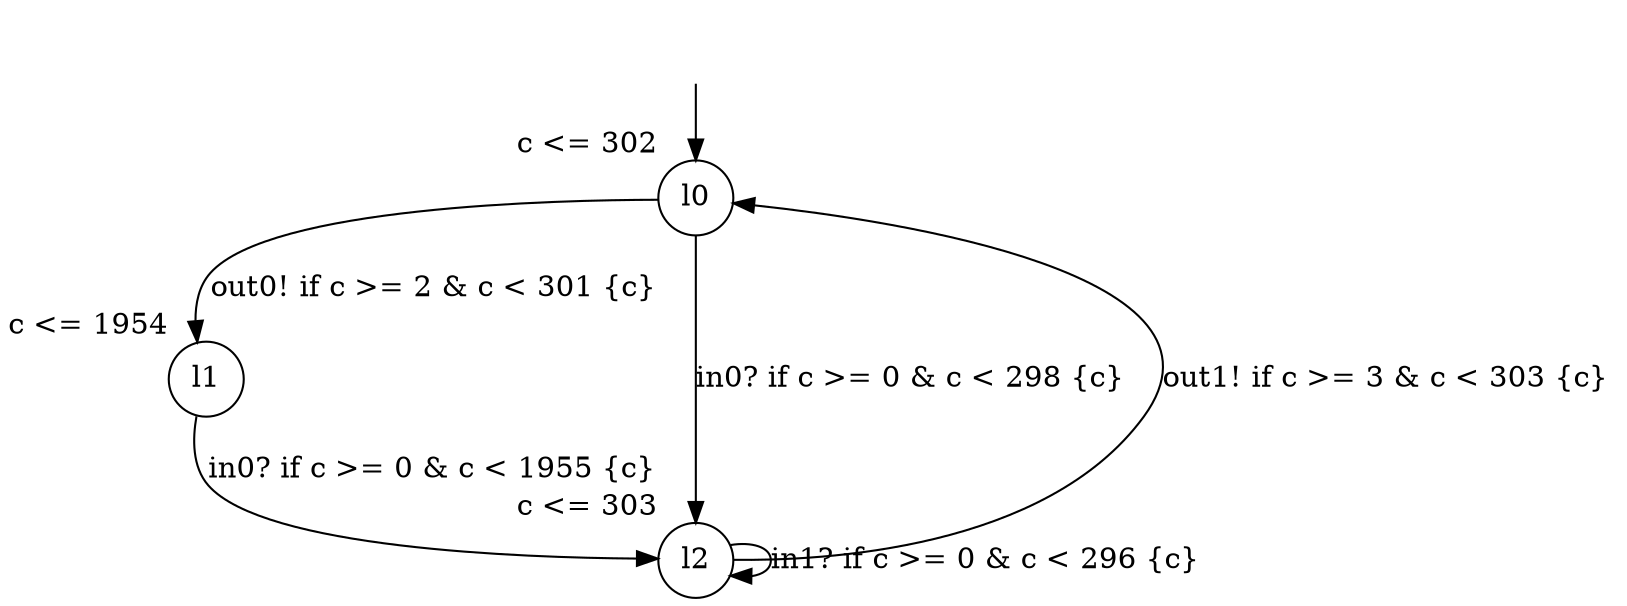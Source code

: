 digraph g {
__start0 [label="" shape="none"];
l0 [shape="circle" margin=0 label="l0", xlabel="c <= 302"];
l1 [shape="circle" margin=0 label="l1", xlabel="c <= 1954"];
l2 [shape="circle" margin=0 label="l2", xlabel="c <= 303"];
l0 -> l1 [label="out0! if c >= 2 & c < 301 {c} "];
l0 -> l2 [label="in0? if c >= 0 & c < 298 {c} "];
l1 -> l2 [label="in0? if c >= 0 & c < 1955 {c} "];
l2 -> l0 [label="out1! if c >= 3 & c < 303 {c} "];
l2 -> l2 [label="in1? if c >= 0 & c < 296 {c} "];
__start0 -> l0;
}
